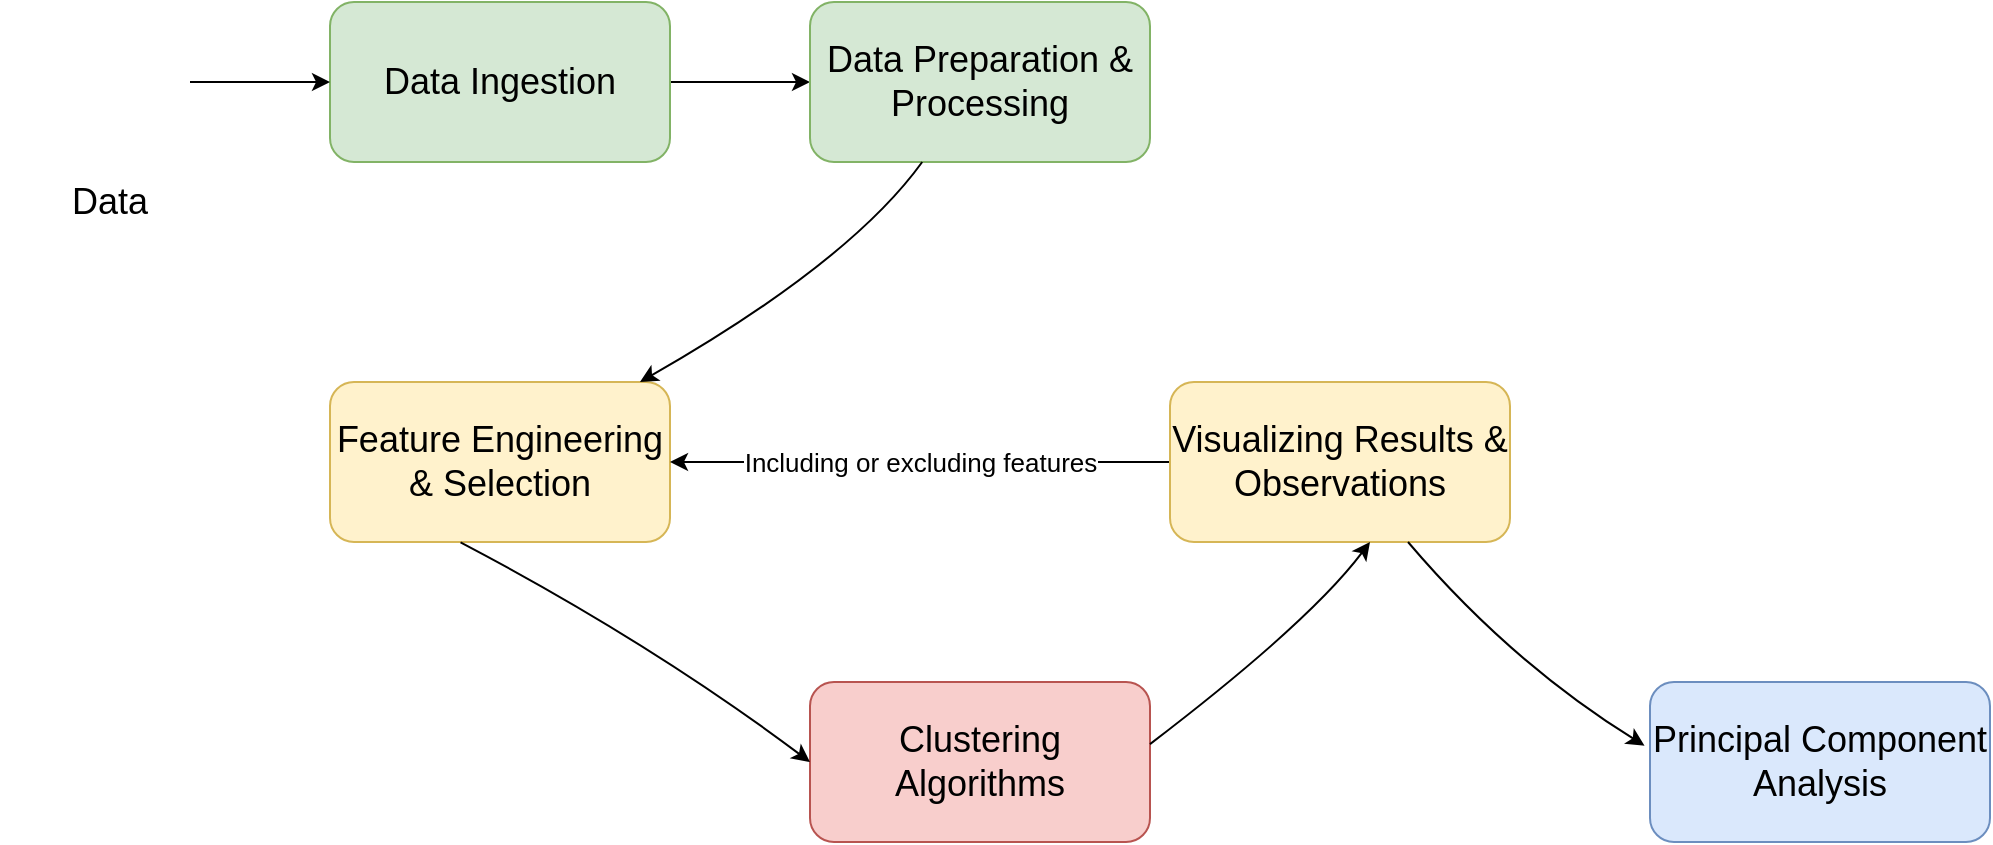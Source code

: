 <mxfile version="14.9.6" type="device"><diagram id="C5RBs43oDa-KdzZeNtuy" name="Page-1"><mxGraphModel dx="1038" dy="547" grid="1" gridSize="10" guides="1" tooltips="1" connect="1" arrows="1" fold="1" page="1" pageScale="1" pageWidth="827" pageHeight="1169" math="0" shadow="0"><root><mxCell id="WIyWlLk6GJQsqaUBKTNV-0"/><mxCell id="WIyWlLk6GJQsqaUBKTNV-1" parent="WIyWlLk6GJQsqaUBKTNV-0"/><mxCell id="NRJQYfcPL-TXaQTO176t-2" value="" style="shape=image;html=1;verticalAlign=top;verticalLabelPosition=bottom;labelBackgroundColor=#ffffff;imageAspect=0;aspect=fixed;image=https://cdn2.iconfinder.com/data/icons/simple-files/128/csv1.png" parent="WIyWlLk6GJQsqaUBKTNV-1" vertex="1"><mxGeometry x="30" y="40" width="80" height="80" as="geometry"/></mxCell><mxCell id="NRJQYfcPL-TXaQTO176t-3" value="&lt;font style=&quot;font-size: 18px&quot;&gt;&lt;font style=&quot;font-size: 18px&quot;&gt;Dat&lt;/font&gt;a&lt;/font&gt;" style="text;html=1;strokeColor=none;fillColor=none;align=center;verticalAlign=middle;whiteSpace=wrap;rounded=0;" parent="WIyWlLk6GJQsqaUBKTNV-1" vertex="1"><mxGeometry x="15" y="110" width="110" height="60" as="geometry"/></mxCell><mxCell id="NRJQYfcPL-TXaQTO176t-11" style="edgeStyle=orthogonalEdgeStyle;rounded=0;orthogonalLoop=1;jettySize=auto;html=1;exitX=1;exitY=0.5;exitDx=0;exitDy=0;" parent="WIyWlLk6GJQsqaUBKTNV-1" source="NRJQYfcPL-TXaQTO176t-4" target="NRJQYfcPL-TXaQTO176t-10" edge="1"><mxGeometry relative="1" as="geometry"/></mxCell><mxCell id="NRJQYfcPL-TXaQTO176t-4" value="&lt;font style=&quot;font-size: 18px&quot;&gt;Data Ingestion&lt;/font&gt;" style="rounded=1;whiteSpace=wrap;html=1;fillColor=#d5e8d4;strokeColor=#82b366;" parent="WIyWlLk6GJQsqaUBKTNV-1" vertex="1"><mxGeometry x="180" y="40" width="170" height="80" as="geometry"/></mxCell><mxCell id="NRJQYfcPL-TXaQTO176t-6" value="" style="endArrow=classic;html=1;" parent="WIyWlLk6GJQsqaUBKTNV-1" source="NRJQYfcPL-TXaQTO176t-2" target="NRJQYfcPL-TXaQTO176t-4" edge="1"><mxGeometry width="50" height="50" relative="1" as="geometry"><mxPoint x="220" y="120" as="sourcePoint"/><mxPoint x="270" y="70" as="targetPoint"/></mxGeometry></mxCell><mxCell id="NRJQYfcPL-TXaQTO176t-10" value="&lt;span style=&quot;font-size: 18px&quot;&gt;Data Preparation &amp;amp; Processing&lt;/span&gt;" style="rounded=1;whiteSpace=wrap;html=1;fillColor=#d5e8d4;strokeColor=#82b366;" parent="WIyWlLk6GJQsqaUBKTNV-1" vertex="1"><mxGeometry x="420" y="40" width="170" height="80" as="geometry"/></mxCell><mxCell id="NRJQYfcPL-TXaQTO176t-13" value="&lt;span style=&quot;font-size: 18px&quot;&gt;Feature Engineering &amp;amp; Selection&lt;/span&gt;" style="rounded=1;whiteSpace=wrap;html=1;fillColor=#fff2cc;strokeColor=#d6b656;" parent="WIyWlLk6GJQsqaUBKTNV-1" vertex="1"><mxGeometry x="180" y="230" width="170" height="80" as="geometry"/></mxCell><mxCell id="NRJQYfcPL-TXaQTO176t-14" value="&lt;span style=&quot;font-size: 18px&quot;&gt;Clustering Algorithms&lt;br&gt;&lt;/span&gt;" style="rounded=1;whiteSpace=wrap;html=1;fillColor=#f8cecc;strokeColor=#b85450;" parent="WIyWlLk6GJQsqaUBKTNV-1" vertex="1"><mxGeometry x="420" y="380" width="170" height="80" as="geometry"/></mxCell><mxCell id="NRJQYfcPL-TXaQTO176t-16" value="" style="curved=1;endArrow=classic;html=1;" parent="WIyWlLk6GJQsqaUBKTNV-1" source="NRJQYfcPL-TXaQTO176t-10" target="NRJQYfcPL-TXaQTO176t-13" edge="1"><mxGeometry width="50" height="50" relative="1" as="geometry"><mxPoint x="500" y="250" as="sourcePoint"/><mxPoint x="350" y="230" as="targetPoint"/><Array as="points"><mxPoint x="440" y="170"/></Array></mxGeometry></mxCell><object label="&lt;font style=&quot;font-size: 13px&quot;&gt;Including or excluding features&lt;/font&gt;" id="NRJQYfcPL-TXaQTO176t-22"><mxCell style="edgeStyle=orthogonalEdgeStyle;rounded=0;orthogonalLoop=1;jettySize=auto;html=1;exitX=0;exitY=0.5;exitDx=0;exitDy=0;" parent="WIyWlLk6GJQsqaUBKTNV-1" source="NRJQYfcPL-TXaQTO176t-17" target="NRJQYfcPL-TXaQTO176t-13" edge="1"><mxGeometry relative="1" as="geometry"/></mxCell></object><mxCell id="NRJQYfcPL-TXaQTO176t-17" value="&lt;span style=&quot;font-size: 18px&quot;&gt;Visualizing Results &amp;amp; Observations&lt;br&gt;&lt;/span&gt;" style="rounded=1;whiteSpace=wrap;html=1;fillColor=#fff2cc;strokeColor=#d6b656;" parent="WIyWlLk6GJQsqaUBKTNV-1" vertex="1"><mxGeometry x="600" y="230" width="170" height="80" as="geometry"/></mxCell><mxCell id="NRJQYfcPL-TXaQTO176t-19" value="" style="curved=1;endArrow=classic;html=1;entryX=0;entryY=0.5;entryDx=0;entryDy=0;exitX=0.384;exitY=1.002;exitDx=0;exitDy=0;exitPerimeter=0;" parent="WIyWlLk6GJQsqaUBKTNV-1" source="NRJQYfcPL-TXaQTO176t-13" target="NRJQYfcPL-TXaQTO176t-14" edge="1"><mxGeometry width="50" height="50" relative="1" as="geometry"><mxPoint x="290" y="380" as="sourcePoint"/><mxPoint x="340" y="330" as="targetPoint"/><Array as="points"><mxPoint x="340" y="360"/></Array></mxGeometry></mxCell><mxCell id="NRJQYfcPL-TXaQTO176t-20" value="" style="curved=1;endArrow=classic;html=1;exitX=1;exitY=0.388;exitDx=0;exitDy=0;exitPerimeter=0;" parent="WIyWlLk6GJQsqaUBKTNV-1" source="NRJQYfcPL-TXaQTO176t-14" edge="1"><mxGeometry width="50" height="50" relative="1" as="geometry"><mxPoint x="630" y="390" as="sourcePoint"/><mxPoint x="700" y="310" as="targetPoint"/><Array as="points"><mxPoint x="670" y="350"/></Array></mxGeometry></mxCell><mxCell id="NRJQYfcPL-TXaQTO176t-23" value="&lt;span style=&quot;font-size: 18px&quot;&gt;Principal Component Analysis&lt;br&gt;&lt;/span&gt;" style="rounded=1;whiteSpace=wrap;html=1;fillColor=#dae8fc;strokeColor=#6c8ebf;" parent="WIyWlLk6GJQsqaUBKTNV-1" vertex="1"><mxGeometry x="840" y="380" width="170" height="80" as="geometry"/></mxCell><mxCell id="NRJQYfcPL-TXaQTO176t-24" value="" style="curved=1;endArrow=classic;html=1;entryX=-0.016;entryY=0.398;entryDx=0;entryDy=0;entryPerimeter=0;" parent="WIyWlLk6GJQsqaUBKTNV-1" source="NRJQYfcPL-TXaQTO176t-17" target="NRJQYfcPL-TXaQTO176t-23" edge="1"><mxGeometry width="50" height="50" relative="1" as="geometry"><mxPoint x="700" y="400" as="sourcePoint"/><mxPoint x="750" y="350" as="targetPoint"/><Array as="points"><mxPoint x="770" y="370"/></Array></mxGeometry></mxCell></root></mxGraphModel></diagram></mxfile>